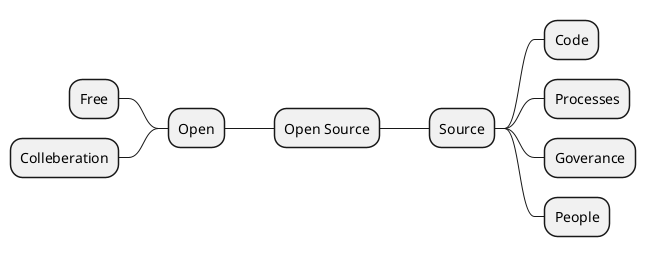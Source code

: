 @startmindmap opensource-mindmap
- Open Source
-- Open
--- Free
--- Colleberation
++ Source
+++ Code
+++ Processes
+++ Goverance
+++ People
@endmindmap